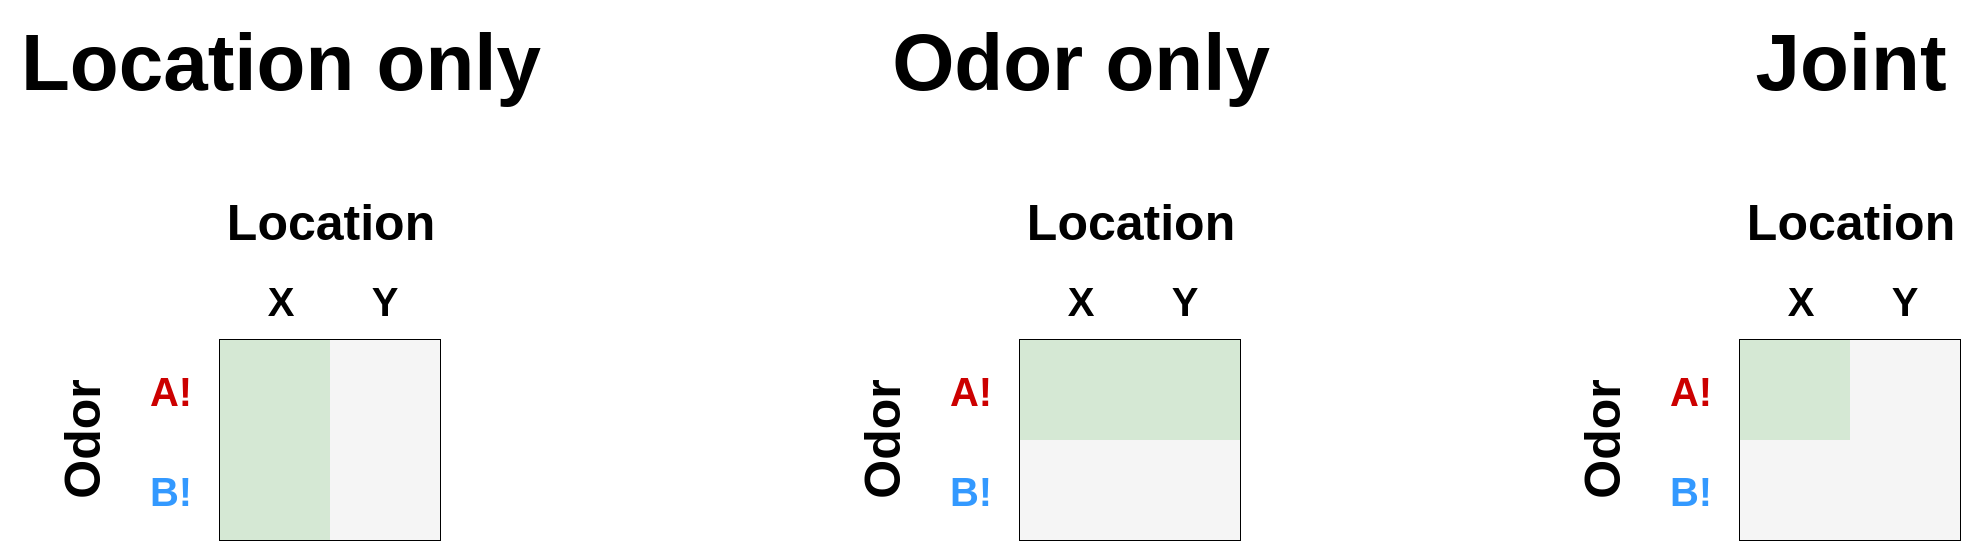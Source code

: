 <mxfile version="20.7.4" type="device"><diagram id="MKnNsvOvV9sEzQdTinaw" name="Page-1"><mxGraphModel dx="1936" dy="838" grid="1" gridSize="10" guides="1" tooltips="1" connect="1" arrows="1" fold="1" page="1" pageScale="1" pageWidth="583" pageHeight="413" math="0" shadow="0"><root><mxCell id="0"/><mxCell id="1" parent="0"/><mxCell id="NNCkpbXIMlkmTsmZ-qex-1" value="" style="shape=table;startSize=0;container=1;collapsible=0;childLayout=tableLayout;" vertex="1" parent="1"><mxGeometry x="40" y="480" width="110" height="100" as="geometry"/></mxCell><mxCell id="NNCkpbXIMlkmTsmZ-qex-2" value="" style="shape=tableRow;horizontal=0;startSize=0;swimlaneHead=0;swimlaneBody=0;top=0;left=0;bottom=0;right=0;collapsible=0;dropTarget=0;fillColor=none;points=[[0,0.5],[1,0.5]];portConstraint=eastwest;" vertex="1" parent="NNCkpbXIMlkmTsmZ-qex-1"><mxGeometry width="110" height="50" as="geometry"/></mxCell><mxCell id="NNCkpbXIMlkmTsmZ-qex-3" value="" style="shape=partialRectangle;html=1;whiteSpace=wrap;connectable=0;overflow=hidden;fillColor=#d5e8d4;top=0;left=0;bottom=0;right=0;pointerEvents=1;strokeColor=#82b366;" vertex="1" parent="NNCkpbXIMlkmTsmZ-qex-2"><mxGeometry width="55" height="50" as="geometry"><mxRectangle width="55" height="50" as="alternateBounds"/></mxGeometry></mxCell><mxCell id="NNCkpbXIMlkmTsmZ-qex-4" value="" style="shape=partialRectangle;html=1;whiteSpace=wrap;connectable=0;overflow=hidden;fillColor=#f5f5f5;top=0;left=0;bottom=0;right=0;pointerEvents=1;fontColor=#333333;strokeColor=#666666;" vertex="1" parent="NNCkpbXIMlkmTsmZ-qex-2"><mxGeometry x="55" width="55" height="50" as="geometry"><mxRectangle width="55" height="50" as="alternateBounds"/></mxGeometry></mxCell><mxCell id="NNCkpbXIMlkmTsmZ-qex-5" value="" style="shape=tableRow;horizontal=0;startSize=0;swimlaneHead=0;swimlaneBody=0;top=0;left=0;bottom=0;right=0;collapsible=0;dropTarget=0;fillColor=none;points=[[0,0.5],[1,0.5]];portConstraint=eastwest;" vertex="1" parent="NNCkpbXIMlkmTsmZ-qex-1"><mxGeometry y="50" width="110" height="50" as="geometry"/></mxCell><mxCell id="NNCkpbXIMlkmTsmZ-qex-6" value="" style="shape=partialRectangle;html=1;whiteSpace=wrap;connectable=0;overflow=hidden;fillColor=#d5e8d4;top=0;left=0;bottom=0;right=0;pointerEvents=1;strokeColor=#82b366;" vertex="1" parent="NNCkpbXIMlkmTsmZ-qex-5"><mxGeometry width="55" height="50" as="geometry"><mxRectangle width="55" height="50" as="alternateBounds"/></mxGeometry></mxCell><mxCell id="NNCkpbXIMlkmTsmZ-qex-7" value="" style="shape=partialRectangle;html=1;whiteSpace=wrap;connectable=0;overflow=hidden;fillColor=#f5f5f5;top=0;left=0;bottom=0;right=0;pointerEvents=1;fontColor=#333333;strokeColor=#666666;" vertex="1" parent="NNCkpbXIMlkmTsmZ-qex-5"><mxGeometry x="55" width="55" height="50" as="geometry"><mxRectangle width="55" height="50" as="alternateBounds"/></mxGeometry></mxCell><mxCell id="NNCkpbXIMlkmTsmZ-qex-8" value="&lt;b&gt;&lt;font style=&quot;font-size: 20px;&quot;&gt;X&lt;/font&gt;&lt;/b&gt;" style="text;html=1;align=center;verticalAlign=middle;resizable=0;points=[];autosize=1;strokeColor=none;fillColor=none;" vertex="1" parent="1"><mxGeometry x="50" y="440" width="40" height="40" as="geometry"/></mxCell><mxCell id="NNCkpbXIMlkmTsmZ-qex-13" value="&lt;b&gt;&lt;font style=&quot;font-size: 20px;&quot;&gt;Y&lt;/font&gt;&lt;/b&gt;" style="text;html=1;align=center;verticalAlign=middle;resizable=0;points=[];autosize=1;strokeColor=none;fillColor=none;" vertex="1" parent="1"><mxGeometry x="102" y="440" width="40" height="40" as="geometry"/></mxCell><mxCell id="NNCkpbXIMlkmTsmZ-qex-14" value="&lt;b&gt;&lt;font style=&quot;font-size: 20px;&quot; color=&quot;#cc0000&quot;&gt;A!&lt;/font&gt;&lt;/b&gt;" style="text;html=1;align=center;verticalAlign=middle;resizable=0;points=[];autosize=1;strokeColor=none;fillColor=none;" vertex="1" parent="1"><mxGeometry x="-5" y="485" width="40" height="40" as="geometry"/></mxCell><mxCell id="NNCkpbXIMlkmTsmZ-qex-15" value="&lt;b&gt;&lt;font style=&quot;font-size: 20px;&quot; color=&quot;#3399ff&quot;&gt;B!&lt;/font&gt;&lt;/b&gt;" style="text;html=1;align=center;verticalAlign=middle;resizable=0;points=[];autosize=1;strokeColor=none;fillColor=none;" vertex="1" parent="1"><mxGeometry x="-5" y="535" width="40" height="40" as="geometry"/></mxCell><mxCell id="NNCkpbXIMlkmTsmZ-qex-16" value="&lt;b&gt;&lt;font style=&quot;font-size: 25px;&quot;&gt;Odor&lt;/font&gt;&lt;/b&gt;" style="text;html=1;align=center;verticalAlign=middle;resizable=0;points=[];autosize=1;strokeColor=none;fillColor=none;rotation=-90;" vertex="1" parent="1"><mxGeometry x="-70" y="510" width="80" height="40" as="geometry"/></mxCell><mxCell id="NNCkpbXIMlkmTsmZ-qex-17" value="&lt;b&gt;&lt;font style=&quot;font-size: 25px;&quot;&gt;Location&lt;/font&gt;&lt;/b&gt;" style="text;html=1;align=center;verticalAlign=middle;resizable=0;points=[];autosize=1;strokeColor=none;fillColor=none;rotation=0;" vertex="1" parent="1"><mxGeometry x="30" y="400" width="130" height="40" as="geometry"/></mxCell><mxCell id="NNCkpbXIMlkmTsmZ-qex-18" value="" style="shape=table;startSize=0;container=1;collapsible=0;childLayout=tableLayout;" vertex="1" parent="1"><mxGeometry x="440" y="480" width="110" height="100" as="geometry"/></mxCell><mxCell id="NNCkpbXIMlkmTsmZ-qex-19" value="" style="shape=tableRow;horizontal=0;startSize=0;swimlaneHead=0;swimlaneBody=0;top=0;left=0;bottom=0;right=0;collapsible=0;dropTarget=0;fillColor=none;points=[[0,0.5],[1,0.5]];portConstraint=eastwest;" vertex="1" parent="NNCkpbXIMlkmTsmZ-qex-18"><mxGeometry width="110" height="50" as="geometry"/></mxCell><mxCell id="NNCkpbXIMlkmTsmZ-qex-20" value="" style="shape=partialRectangle;html=1;whiteSpace=wrap;connectable=0;overflow=hidden;fillColor=#d5e8d4;top=0;left=0;bottom=0;right=0;pointerEvents=1;strokeColor=#82b366;" vertex="1" parent="NNCkpbXIMlkmTsmZ-qex-19"><mxGeometry width="55" height="50" as="geometry"><mxRectangle width="55" height="50" as="alternateBounds"/></mxGeometry></mxCell><mxCell id="NNCkpbXIMlkmTsmZ-qex-21" value="" style="shape=partialRectangle;html=1;whiteSpace=wrap;connectable=0;overflow=hidden;fillColor=#d5e8d4;top=0;left=0;bottom=0;right=0;pointerEvents=1;strokeColor=#82b366;" vertex="1" parent="NNCkpbXIMlkmTsmZ-qex-19"><mxGeometry x="55" width="55" height="50" as="geometry"><mxRectangle width="55" height="50" as="alternateBounds"/></mxGeometry></mxCell><mxCell id="NNCkpbXIMlkmTsmZ-qex-22" value="" style="shape=tableRow;horizontal=0;startSize=0;swimlaneHead=0;swimlaneBody=0;top=0;left=0;bottom=0;right=0;collapsible=0;dropTarget=0;fillColor=none;points=[[0,0.5],[1,0.5]];portConstraint=eastwest;" vertex="1" parent="NNCkpbXIMlkmTsmZ-qex-18"><mxGeometry y="50" width="110" height="50" as="geometry"/></mxCell><mxCell id="NNCkpbXIMlkmTsmZ-qex-23" value="" style="shape=partialRectangle;html=1;whiteSpace=wrap;connectable=0;overflow=hidden;top=0;left=0;bottom=0;right=0;pointerEvents=1;fillColor=#f5f5f5;fontColor=#333333;strokeColor=#666666;" vertex="1" parent="NNCkpbXIMlkmTsmZ-qex-22"><mxGeometry width="55" height="50" as="geometry"><mxRectangle width="55" height="50" as="alternateBounds"/></mxGeometry></mxCell><mxCell id="NNCkpbXIMlkmTsmZ-qex-24" value="" style="shape=partialRectangle;html=1;whiteSpace=wrap;connectable=0;overflow=hidden;fillColor=#f5f5f5;top=0;left=0;bottom=0;right=0;pointerEvents=1;fontColor=#333333;strokeColor=#666666;" vertex="1" parent="NNCkpbXIMlkmTsmZ-qex-22"><mxGeometry x="55" width="55" height="50" as="geometry"><mxRectangle width="55" height="50" as="alternateBounds"/></mxGeometry></mxCell><mxCell id="NNCkpbXIMlkmTsmZ-qex-25" value="&lt;b&gt;&lt;font style=&quot;font-size: 20px;&quot;&gt;X&lt;/font&gt;&lt;/b&gt;" style="text;html=1;align=center;verticalAlign=middle;resizable=0;points=[];autosize=1;strokeColor=none;fillColor=none;" vertex="1" parent="1"><mxGeometry x="450" y="440" width="40" height="40" as="geometry"/></mxCell><mxCell id="NNCkpbXIMlkmTsmZ-qex-26" value="&lt;b&gt;&lt;font style=&quot;font-size: 20px;&quot;&gt;Y&lt;/font&gt;&lt;/b&gt;" style="text;html=1;align=center;verticalAlign=middle;resizable=0;points=[];autosize=1;strokeColor=none;fillColor=none;" vertex="1" parent="1"><mxGeometry x="502" y="440" width="40" height="40" as="geometry"/></mxCell><mxCell id="NNCkpbXIMlkmTsmZ-qex-27" value="&lt;b&gt;&lt;font style=&quot;font-size: 20px;&quot; color=&quot;#cc0000&quot;&gt;A!&lt;/font&gt;&lt;/b&gt;" style="text;html=1;align=center;verticalAlign=middle;resizable=0;points=[];autosize=1;strokeColor=none;fillColor=none;" vertex="1" parent="1"><mxGeometry x="395" y="485" width="40" height="40" as="geometry"/></mxCell><mxCell id="NNCkpbXIMlkmTsmZ-qex-28" value="&lt;b&gt;&lt;font style=&quot;font-size: 20px;&quot; color=&quot;#3399ff&quot;&gt;B!&lt;/font&gt;&lt;/b&gt;" style="text;html=1;align=center;verticalAlign=middle;resizable=0;points=[];autosize=1;strokeColor=none;fillColor=none;" vertex="1" parent="1"><mxGeometry x="395" y="535" width="40" height="40" as="geometry"/></mxCell><mxCell id="NNCkpbXIMlkmTsmZ-qex-29" value="&lt;b&gt;&lt;font style=&quot;font-size: 25px;&quot;&gt;Odor&lt;/font&gt;&lt;/b&gt;" style="text;html=1;align=center;verticalAlign=middle;resizable=0;points=[];autosize=1;strokeColor=none;fillColor=none;rotation=-90;" vertex="1" parent="1"><mxGeometry x="330" y="510" width="80" height="40" as="geometry"/></mxCell><mxCell id="NNCkpbXIMlkmTsmZ-qex-30" value="&lt;b&gt;&lt;font style=&quot;font-size: 25px;&quot;&gt;Location&lt;/font&gt;&lt;/b&gt;" style="text;html=1;align=center;verticalAlign=middle;resizable=0;points=[];autosize=1;strokeColor=none;fillColor=none;rotation=0;" vertex="1" parent="1"><mxGeometry x="430" y="400" width="130" height="40" as="geometry"/></mxCell><mxCell id="NNCkpbXIMlkmTsmZ-qex-31" value="&lt;b&gt;&lt;font style=&quot;font-size: 40px;&quot;&gt;Location only&lt;/font&gt;&lt;/b&gt;" style="text;html=1;align=center;verticalAlign=middle;resizable=0;points=[];autosize=1;strokeColor=none;fillColor=none;rotation=0;" vertex="1" parent="1"><mxGeometry x="-70" y="310" width="280" height="60" as="geometry"/></mxCell><mxCell id="NNCkpbXIMlkmTsmZ-qex-32" value="&lt;b&gt;&lt;font style=&quot;font-size: 40px;&quot;&gt;Odor only&lt;/font&gt;&lt;/b&gt;" style="text;html=1;align=center;verticalAlign=middle;resizable=0;points=[];autosize=1;strokeColor=none;fillColor=none;rotation=0;" vertex="1" parent="1"><mxGeometry x="365" y="310" width="210" height="60" as="geometry"/></mxCell><mxCell id="NNCkpbXIMlkmTsmZ-qex-33" value="" style="shape=table;startSize=0;container=1;collapsible=0;childLayout=tableLayout;" vertex="1" parent="1"><mxGeometry x="800" y="480" width="110" height="100" as="geometry"/></mxCell><mxCell id="NNCkpbXIMlkmTsmZ-qex-34" value="" style="shape=tableRow;horizontal=0;startSize=0;swimlaneHead=0;swimlaneBody=0;top=0;left=0;bottom=0;right=0;collapsible=0;dropTarget=0;fillColor=none;points=[[0,0.5],[1,0.5]];portConstraint=eastwest;" vertex="1" parent="NNCkpbXIMlkmTsmZ-qex-33"><mxGeometry width="110" height="50" as="geometry"/></mxCell><mxCell id="NNCkpbXIMlkmTsmZ-qex-35" value="" style="shape=partialRectangle;html=1;whiteSpace=wrap;connectable=0;overflow=hidden;fillColor=#d5e8d4;top=0;left=0;bottom=0;right=0;pointerEvents=1;strokeColor=#82b366;" vertex="1" parent="NNCkpbXIMlkmTsmZ-qex-34"><mxGeometry width="55" height="50" as="geometry"><mxRectangle width="55" height="50" as="alternateBounds"/></mxGeometry></mxCell><mxCell id="NNCkpbXIMlkmTsmZ-qex-36" value="" style="shape=partialRectangle;html=1;whiteSpace=wrap;connectable=0;overflow=hidden;top=0;left=0;bottom=0;right=0;pointerEvents=1;fillColor=#f5f5f5;fontColor=#333333;strokeColor=#666666;" vertex="1" parent="NNCkpbXIMlkmTsmZ-qex-34"><mxGeometry x="55" width="55" height="50" as="geometry"><mxRectangle width="55" height="50" as="alternateBounds"/></mxGeometry></mxCell><mxCell id="NNCkpbXIMlkmTsmZ-qex-37" value="" style="shape=tableRow;horizontal=0;startSize=0;swimlaneHead=0;swimlaneBody=0;top=0;left=0;bottom=0;right=0;collapsible=0;dropTarget=0;fillColor=none;points=[[0,0.5],[1,0.5]];portConstraint=eastwest;" vertex="1" parent="NNCkpbXIMlkmTsmZ-qex-33"><mxGeometry y="50" width="110" height="50" as="geometry"/></mxCell><mxCell id="NNCkpbXIMlkmTsmZ-qex-38" value="" style="shape=partialRectangle;html=1;whiteSpace=wrap;connectable=0;overflow=hidden;top=0;left=0;bottom=0;right=0;pointerEvents=1;fillColor=#f5f5f5;fontColor=#333333;strokeColor=#666666;" vertex="1" parent="NNCkpbXIMlkmTsmZ-qex-37"><mxGeometry width="55" height="50" as="geometry"><mxRectangle width="55" height="50" as="alternateBounds"/></mxGeometry></mxCell><mxCell id="NNCkpbXIMlkmTsmZ-qex-39" value="" style="shape=partialRectangle;html=1;whiteSpace=wrap;connectable=0;overflow=hidden;fillColor=#f5f5f5;top=0;left=0;bottom=0;right=0;pointerEvents=1;fontColor=#333333;strokeColor=#666666;" vertex="1" parent="NNCkpbXIMlkmTsmZ-qex-37"><mxGeometry x="55" width="55" height="50" as="geometry"><mxRectangle width="55" height="50" as="alternateBounds"/></mxGeometry></mxCell><mxCell id="NNCkpbXIMlkmTsmZ-qex-40" value="&lt;b&gt;&lt;font style=&quot;font-size: 20px;&quot;&gt;X&lt;/font&gt;&lt;/b&gt;" style="text;html=1;align=center;verticalAlign=middle;resizable=0;points=[];autosize=1;strokeColor=none;fillColor=none;" vertex="1" parent="1"><mxGeometry x="810" y="440" width="40" height="40" as="geometry"/></mxCell><mxCell id="NNCkpbXIMlkmTsmZ-qex-41" value="&lt;b&gt;&lt;font style=&quot;font-size: 20px;&quot;&gt;Y&lt;/font&gt;&lt;/b&gt;" style="text;html=1;align=center;verticalAlign=middle;resizable=0;points=[];autosize=1;strokeColor=none;fillColor=none;" vertex="1" parent="1"><mxGeometry x="862" y="440" width="40" height="40" as="geometry"/></mxCell><mxCell id="NNCkpbXIMlkmTsmZ-qex-42" value="&lt;b&gt;&lt;font style=&quot;font-size: 20px;&quot; color=&quot;#cc0000&quot;&gt;A!&lt;/font&gt;&lt;/b&gt;" style="text;html=1;align=center;verticalAlign=middle;resizable=0;points=[];autosize=1;strokeColor=none;fillColor=none;" vertex="1" parent="1"><mxGeometry x="755" y="485" width="40" height="40" as="geometry"/></mxCell><mxCell id="NNCkpbXIMlkmTsmZ-qex-43" value="&lt;b&gt;&lt;font style=&quot;font-size: 20px;&quot; color=&quot;#3399ff&quot;&gt;B!&lt;/font&gt;&lt;/b&gt;" style="text;html=1;align=center;verticalAlign=middle;resizable=0;points=[];autosize=1;strokeColor=none;fillColor=none;" vertex="1" parent="1"><mxGeometry x="755" y="535" width="40" height="40" as="geometry"/></mxCell><mxCell id="NNCkpbXIMlkmTsmZ-qex-44" value="&lt;b&gt;&lt;font style=&quot;font-size: 25px;&quot;&gt;Odor&lt;/font&gt;&lt;/b&gt;" style="text;html=1;align=center;verticalAlign=middle;resizable=0;points=[];autosize=1;strokeColor=none;fillColor=none;rotation=-90;" vertex="1" parent="1"><mxGeometry x="690" y="510" width="80" height="40" as="geometry"/></mxCell><mxCell id="NNCkpbXIMlkmTsmZ-qex-45" value="&lt;b&gt;&lt;font style=&quot;font-size: 25px;&quot;&gt;Location&lt;/font&gt;&lt;/b&gt;" style="text;html=1;align=center;verticalAlign=middle;resizable=0;points=[];autosize=1;strokeColor=none;fillColor=none;rotation=0;" vertex="1" parent="1"><mxGeometry x="790" y="400" width="130" height="40" as="geometry"/></mxCell><mxCell id="NNCkpbXIMlkmTsmZ-qex-46" value="&lt;b&gt;&lt;font style=&quot;font-size: 40px;&quot;&gt;Joint&lt;/font&gt;&lt;/b&gt;" style="text;html=1;align=center;verticalAlign=middle;resizable=0;points=[];autosize=1;strokeColor=none;fillColor=none;rotation=0;" vertex="1" parent="1"><mxGeometry x="795" y="310" width="120" height="60" as="geometry"/></mxCell></root></mxGraphModel></diagram></mxfile>